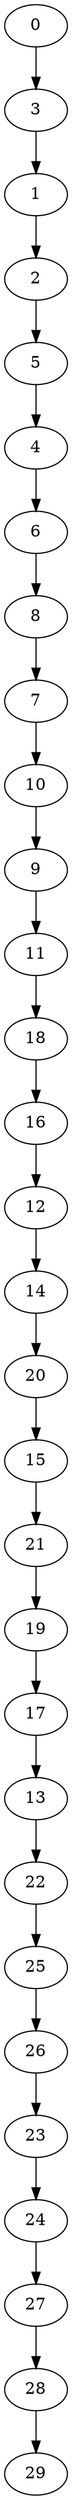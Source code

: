digraph {
	0 [label=0]
	3 [label=3]
	1 [label=1]
	2 [label=2]
	5 [label=5]
	4 [label=4]
	6 [label=6]
	8 [label=8]
	7 [label=7]
	10 [label=10]
	9 [label=9]
	11 [label=11]
	18 [label=18]
	16 [label=16]
	12 [label=12]
	14 [label=14]
	20 [label=20]
	15 [label=15]
	21 [label=21]
	19 [label=19]
	17 [label=17]
	13 [label=13]
	22 [label=22]
	25 [label=25]
	26 [label=26]
	23 [label=23]
	24 [label=24]
	27 [label=27]
	28 [label=28]
	29 [label=29]
	0 -> 3
	3 -> 1
	1 -> 2
	2 -> 5
	5 -> 4
	4 -> 6
	6 -> 8
	8 -> 7
	7 -> 10
	10 -> 9
	9 -> 11
	11 -> 18
	18 -> 16
	16 -> 12
	12 -> 14
	14 -> 20
	20 -> 15
	15 -> 21
	21 -> 19
	19 -> 17
	17 -> 13
	13 -> 22
	22 -> 25
	25 -> 26
	26 -> 23
	23 -> 24
	24 -> 27
	27 -> 28
	28 -> 29
}
